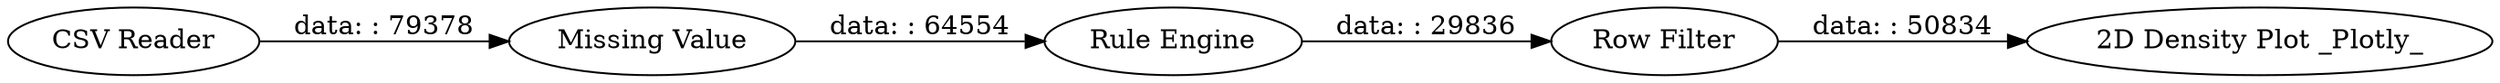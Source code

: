 digraph {
	"-6360124655792160986_4" [label="Missing Value"]
	"-6360124655792160986_6" [label="Rule Engine"]
	"-6360124655792160986_5" [label="Row Filter"]
	"-6360124655792160986_2" [label="CSV Reader"]
	"-6360124655792160986_8" [label="2D Density Plot _Plotly_"]
	"-6360124655792160986_2" -> "-6360124655792160986_4" [label="data: : 79378"]
	"-6360124655792160986_5" -> "-6360124655792160986_8" [label="data: : 50834"]
	"-6360124655792160986_4" -> "-6360124655792160986_6" [label="data: : 64554"]
	"-6360124655792160986_6" -> "-6360124655792160986_5" [label="data: : 29836"]
	rankdir=LR
}
